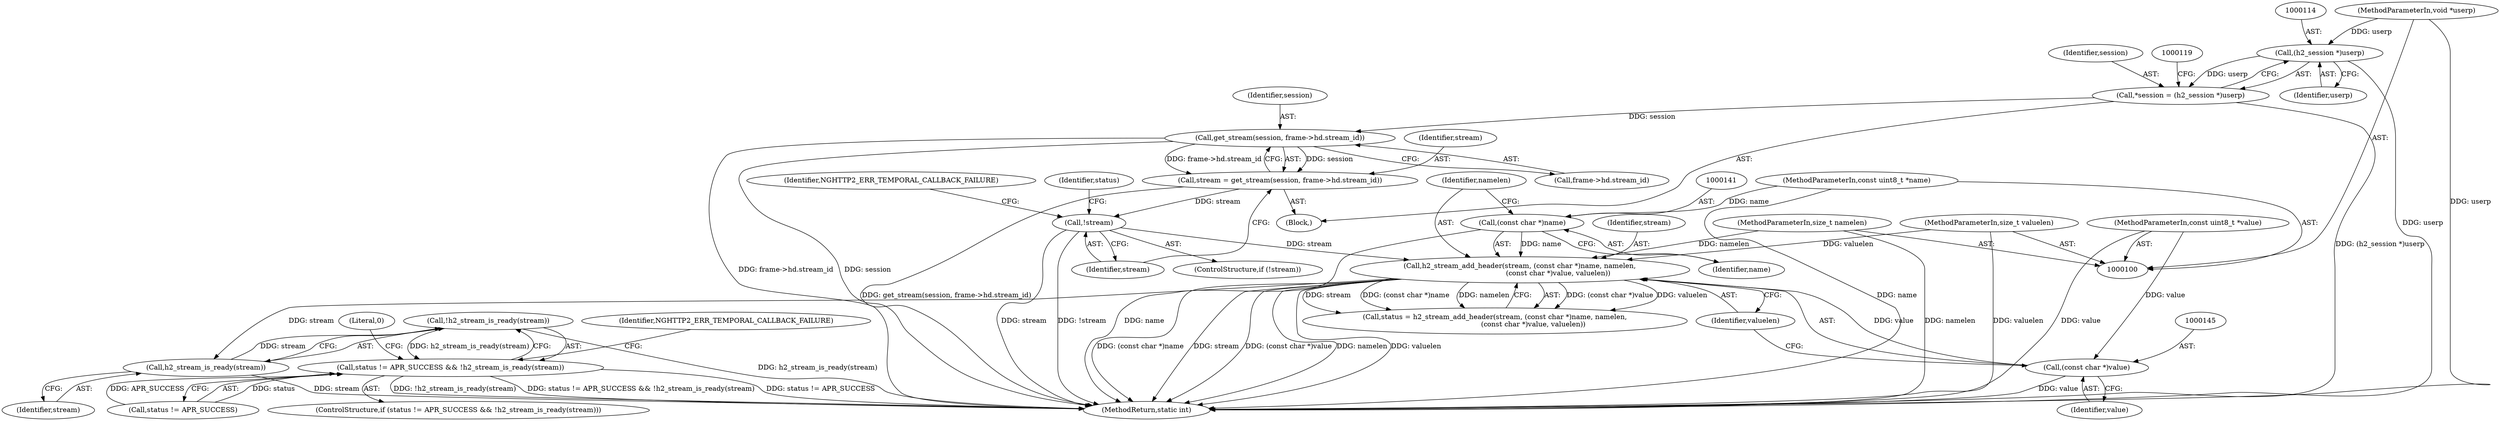 digraph "0_httpd_29c63b786ae028d82405421585e91283c8fa0da3@API" {
"1000180" [label="(Call,!h2_stream_is_ready(stream))"];
"1000181" [label="(Call,h2_stream_is_ready(stream))"];
"1000138" [label="(Call,h2_stream_add_header(stream, (const char *)name, namelen,\n                                   (const char *)value, valuelen))"];
"1000131" [label="(Call,!stream)"];
"1000121" [label="(Call,stream = get_stream(session, frame->hd.stream_id))"];
"1000123" [label="(Call,get_stream(session, frame->hd.stream_id))"];
"1000111" [label="(Call,*session = (h2_session *)userp)"];
"1000113" [label="(Call,(h2_session *)userp)"];
"1000108" [label="(MethodParameterIn,void *userp)"];
"1000140" [label="(Call,(const char *)name)"];
"1000103" [label="(MethodParameterIn,const uint8_t *name)"];
"1000104" [label="(MethodParameterIn,size_t namelen)"];
"1000144" [label="(Call,(const char *)value)"];
"1000105" [label="(MethodParameterIn,const uint8_t *value)"];
"1000106" [label="(MethodParameterIn,size_t valuelen)"];
"1000176" [label="(Call,status != APR_SUCCESS && !h2_stream_is_ready(stream))"];
"1000185" [label="(Identifier,NGHTTP2_ERR_TEMPORAL_CALLBACK_FAILURE)"];
"1000135" [label="(Identifier,NGHTTP2_ERR_TEMPORAL_CALLBACK_FAILURE)"];
"1000138" [label="(Call,h2_stream_add_header(stream, (const char *)name, namelen,\n                                   (const char *)value, valuelen))"];
"1000104" [label="(MethodParameterIn,size_t namelen)"];
"1000103" [label="(MethodParameterIn,const uint8_t *name)"];
"1000146" [label="(Identifier,value)"];
"1000111" [label="(Call,*session = (h2_session *)userp)"];
"1000187" [label="(Literal,0)"];
"1000115" [label="(Identifier,userp)"];
"1000142" [label="(Identifier,name)"];
"1000175" [label="(ControlStructure,if (status != APR_SUCCESS && !h2_stream_is_ready(stream)))"];
"1000132" [label="(Identifier,stream)"];
"1000122" [label="(Identifier,stream)"];
"1000176" [label="(Call,status != APR_SUCCESS && !h2_stream_is_ready(stream))"];
"1000130" [label="(ControlStructure,if (!stream))"];
"1000108" [label="(MethodParameterIn,void *userp)"];
"1000177" [label="(Call,status != APR_SUCCESS)"];
"1000136" [label="(Call,status = h2_stream_add_header(stream, (const char *)name, namelen,\n                                   (const char *)value, valuelen))"];
"1000109" [label="(Block,)"];
"1000125" [label="(Call,frame->hd.stream_id)"];
"1000140" [label="(Call,(const char *)name)"];
"1000143" [label="(Identifier,namelen)"];
"1000188" [label="(MethodReturn,static int)"];
"1000181" [label="(Call,h2_stream_is_ready(stream))"];
"1000131" [label="(Call,!stream)"];
"1000121" [label="(Call,stream = get_stream(session, frame->hd.stream_id))"];
"1000182" [label="(Identifier,stream)"];
"1000113" [label="(Call,(h2_session *)userp)"];
"1000112" [label="(Identifier,session)"];
"1000147" [label="(Identifier,valuelen)"];
"1000180" [label="(Call,!h2_stream_is_ready(stream))"];
"1000105" [label="(MethodParameterIn,const uint8_t *value)"];
"1000139" [label="(Identifier,stream)"];
"1000106" [label="(MethodParameterIn,size_t valuelen)"];
"1000144" [label="(Call,(const char *)value)"];
"1000137" [label="(Identifier,status)"];
"1000123" [label="(Call,get_stream(session, frame->hd.stream_id))"];
"1000124" [label="(Identifier,session)"];
"1000180" -> "1000176"  [label="AST: "];
"1000180" -> "1000181"  [label="CFG: "];
"1000181" -> "1000180"  [label="AST: "];
"1000176" -> "1000180"  [label="CFG: "];
"1000180" -> "1000188"  [label="DDG: h2_stream_is_ready(stream)"];
"1000180" -> "1000176"  [label="DDG: h2_stream_is_ready(stream)"];
"1000181" -> "1000180"  [label="DDG: stream"];
"1000181" -> "1000182"  [label="CFG: "];
"1000182" -> "1000181"  [label="AST: "];
"1000181" -> "1000188"  [label="DDG: stream"];
"1000138" -> "1000181"  [label="DDG: stream"];
"1000138" -> "1000136"  [label="AST: "];
"1000138" -> "1000147"  [label="CFG: "];
"1000139" -> "1000138"  [label="AST: "];
"1000140" -> "1000138"  [label="AST: "];
"1000143" -> "1000138"  [label="AST: "];
"1000144" -> "1000138"  [label="AST: "];
"1000147" -> "1000138"  [label="AST: "];
"1000136" -> "1000138"  [label="CFG: "];
"1000138" -> "1000188"  [label="DDG: (const char *)name"];
"1000138" -> "1000188"  [label="DDG: stream"];
"1000138" -> "1000188"  [label="DDG: (const char *)value"];
"1000138" -> "1000188"  [label="DDG: namelen"];
"1000138" -> "1000188"  [label="DDG: valuelen"];
"1000138" -> "1000136"  [label="DDG: (const char *)value"];
"1000138" -> "1000136"  [label="DDG: valuelen"];
"1000138" -> "1000136"  [label="DDG: stream"];
"1000138" -> "1000136"  [label="DDG: (const char *)name"];
"1000138" -> "1000136"  [label="DDG: namelen"];
"1000131" -> "1000138"  [label="DDG: stream"];
"1000140" -> "1000138"  [label="DDG: name"];
"1000104" -> "1000138"  [label="DDG: namelen"];
"1000144" -> "1000138"  [label="DDG: value"];
"1000106" -> "1000138"  [label="DDG: valuelen"];
"1000131" -> "1000130"  [label="AST: "];
"1000131" -> "1000132"  [label="CFG: "];
"1000132" -> "1000131"  [label="AST: "];
"1000135" -> "1000131"  [label="CFG: "];
"1000137" -> "1000131"  [label="CFG: "];
"1000131" -> "1000188"  [label="DDG: stream"];
"1000131" -> "1000188"  [label="DDG: !stream"];
"1000121" -> "1000131"  [label="DDG: stream"];
"1000121" -> "1000109"  [label="AST: "];
"1000121" -> "1000123"  [label="CFG: "];
"1000122" -> "1000121"  [label="AST: "];
"1000123" -> "1000121"  [label="AST: "];
"1000132" -> "1000121"  [label="CFG: "];
"1000121" -> "1000188"  [label="DDG: get_stream(session, frame->hd.stream_id)"];
"1000123" -> "1000121"  [label="DDG: session"];
"1000123" -> "1000121"  [label="DDG: frame->hd.stream_id"];
"1000123" -> "1000125"  [label="CFG: "];
"1000124" -> "1000123"  [label="AST: "];
"1000125" -> "1000123"  [label="AST: "];
"1000123" -> "1000188"  [label="DDG: frame->hd.stream_id"];
"1000123" -> "1000188"  [label="DDG: session"];
"1000111" -> "1000123"  [label="DDG: session"];
"1000111" -> "1000109"  [label="AST: "];
"1000111" -> "1000113"  [label="CFG: "];
"1000112" -> "1000111"  [label="AST: "];
"1000113" -> "1000111"  [label="AST: "];
"1000119" -> "1000111"  [label="CFG: "];
"1000111" -> "1000188"  [label="DDG: (h2_session *)userp"];
"1000113" -> "1000111"  [label="DDG: userp"];
"1000113" -> "1000115"  [label="CFG: "];
"1000114" -> "1000113"  [label="AST: "];
"1000115" -> "1000113"  [label="AST: "];
"1000113" -> "1000188"  [label="DDG: userp"];
"1000108" -> "1000113"  [label="DDG: userp"];
"1000108" -> "1000100"  [label="AST: "];
"1000108" -> "1000188"  [label="DDG: userp"];
"1000140" -> "1000142"  [label="CFG: "];
"1000141" -> "1000140"  [label="AST: "];
"1000142" -> "1000140"  [label="AST: "];
"1000143" -> "1000140"  [label="CFG: "];
"1000140" -> "1000188"  [label="DDG: name"];
"1000103" -> "1000140"  [label="DDG: name"];
"1000103" -> "1000100"  [label="AST: "];
"1000103" -> "1000188"  [label="DDG: name"];
"1000104" -> "1000100"  [label="AST: "];
"1000104" -> "1000188"  [label="DDG: namelen"];
"1000144" -> "1000146"  [label="CFG: "];
"1000145" -> "1000144"  [label="AST: "];
"1000146" -> "1000144"  [label="AST: "];
"1000147" -> "1000144"  [label="CFG: "];
"1000144" -> "1000188"  [label="DDG: value"];
"1000105" -> "1000144"  [label="DDG: value"];
"1000105" -> "1000100"  [label="AST: "];
"1000105" -> "1000188"  [label="DDG: value"];
"1000106" -> "1000100"  [label="AST: "];
"1000106" -> "1000188"  [label="DDG: valuelen"];
"1000176" -> "1000175"  [label="AST: "];
"1000176" -> "1000177"  [label="CFG: "];
"1000177" -> "1000176"  [label="AST: "];
"1000185" -> "1000176"  [label="CFG: "];
"1000187" -> "1000176"  [label="CFG: "];
"1000176" -> "1000188"  [label="DDG: !h2_stream_is_ready(stream)"];
"1000176" -> "1000188"  [label="DDG: status != APR_SUCCESS && !h2_stream_is_ready(stream)"];
"1000176" -> "1000188"  [label="DDG: status != APR_SUCCESS"];
"1000177" -> "1000176"  [label="DDG: status"];
"1000177" -> "1000176"  [label="DDG: APR_SUCCESS"];
}
